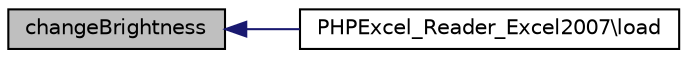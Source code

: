 digraph "changeBrightness"
{
  edge [fontname="Helvetica",fontsize="10",labelfontname="Helvetica",labelfontsize="10"];
  node [fontname="Helvetica",fontsize="10",shape=record];
  rankdir="LR";
  Node12 [label="changeBrightness",height=0.2,width=0.4,color="black", fillcolor="grey75", style="filled", fontcolor="black"];
  Node12 -> Node13 [dir="back",color="midnightblue",fontsize="10",style="solid",fontname="Helvetica"];
  Node13 [label="PHPExcel_Reader_Excel2007\\load",height=0.2,width=0.4,color="black", fillcolor="white", style="filled",URL="$class_p_h_p_excel___reader___excel2007.html#a138b94503ca4c44b510190c29d4f16fe"];
}
